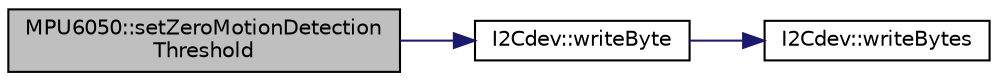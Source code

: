 digraph "MPU6050::setZeroMotionDetectionThreshold"
{
  edge [fontname="Helvetica",fontsize="10",labelfontname="Helvetica",labelfontsize="10"];
  node [fontname="Helvetica",fontsize="10",shape=record];
  rankdir="LR";
  Node1412 [label="MPU6050::setZeroMotionDetection\lThreshold",height=0.2,width=0.4,color="black", fillcolor="grey75", style="filled", fontcolor="black"];
  Node1412 -> Node1413 [color="midnightblue",fontsize="10",style="solid",fontname="Helvetica"];
  Node1413 [label="I2Cdev::writeByte",height=0.2,width=0.4,color="black", fillcolor="white", style="filled",URL="$class_i2_cdev.html#aeb297637ef985cd562da465ba61b7042",tooltip="Write single byte to an 8-bit device register. "];
  Node1413 -> Node1414 [color="midnightblue",fontsize="10",style="solid",fontname="Helvetica"];
  Node1414 [label="I2Cdev::writeBytes",height=0.2,width=0.4,color="black", fillcolor="white", style="filled",URL="$class_i2_cdev.html#aa4e39cac6c0eac5112f9132084bcc93e"];
}
